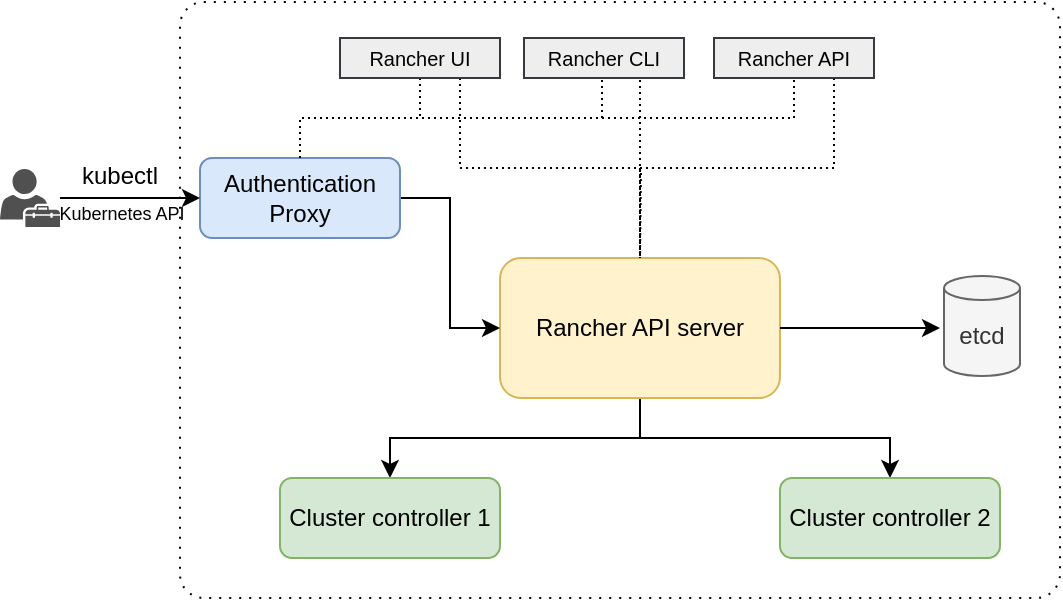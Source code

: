 <mxfile version="22.1.5" type="github">
  <diagram name="Page-1" id="ktSY6MVU8smwYJIqoYWo">
    <mxGraphModel dx="1114" dy="602" grid="1" gridSize="10" guides="1" tooltips="1" connect="1" arrows="1" fold="1" page="1" pageScale="1" pageWidth="850" pageHeight="1100" math="0" shadow="0">
      <root>
        <mxCell id="0" />
        <mxCell id="1" parent="0" />
        <mxCell id="kDmngPicLHdWZx2PWt0R-21" value="" style="whiteSpace=wrap;html=1;dashed=1;dashPattern=1 4;gradientColor=none;fillColor=default;rounded=1;glass=0;shadow=0;arcSize=4;" vertex="1" parent="1">
          <mxGeometry x="210" y="42" width="440" height="298" as="geometry" />
        </mxCell>
        <mxCell id="kDmngPicLHdWZx2PWt0R-19" style="edgeStyle=orthogonalEdgeStyle;rounded=0;orthogonalLoop=1;jettySize=auto;html=1;exitX=0.5;exitY=1;exitDx=0;exitDy=0;entryX=0.5;entryY=0;entryDx=0;entryDy=0;" edge="1" parent="1" source="kDmngPicLHdWZx2PWt0R-1" target="kDmngPicLHdWZx2PWt0R-3">
          <mxGeometry relative="1" as="geometry" />
        </mxCell>
        <mxCell id="kDmngPicLHdWZx2PWt0R-20" style="edgeStyle=orthogonalEdgeStyle;rounded=0;orthogonalLoop=1;jettySize=auto;html=1;exitX=0.5;exitY=1;exitDx=0;exitDy=0;" edge="1" parent="1" source="kDmngPicLHdWZx2PWt0R-1" target="kDmngPicLHdWZx2PWt0R-6">
          <mxGeometry relative="1" as="geometry" />
        </mxCell>
        <mxCell id="kDmngPicLHdWZx2PWt0R-1" value="Rancher API server" style="rounded=1;whiteSpace=wrap;html=1;fillColor=#fff2cc;strokeColor=#d6b656;" vertex="1" parent="1">
          <mxGeometry x="370" y="170" width="140" height="70" as="geometry" />
        </mxCell>
        <mxCell id="kDmngPicLHdWZx2PWt0R-8" style="edgeStyle=orthogonalEdgeStyle;rounded=0;orthogonalLoop=1;jettySize=auto;html=1;entryX=0;entryY=0.5;entryDx=0;entryDy=0;" edge="1" parent="1" source="kDmngPicLHdWZx2PWt0R-2" target="kDmngPicLHdWZx2PWt0R-1">
          <mxGeometry relative="1" as="geometry" />
        </mxCell>
        <mxCell id="kDmngPicLHdWZx2PWt0R-12" style="edgeStyle=orthogonalEdgeStyle;rounded=0;orthogonalLoop=1;jettySize=auto;html=1;exitX=0.5;exitY=0;exitDx=0;exitDy=0;entryX=0.5;entryY=1;entryDx=0;entryDy=0;dashed=1;dashPattern=1 2;endArrow=none;endFill=0;" edge="1" parent="1" source="kDmngPicLHdWZx2PWt0R-2" target="kDmngPicLHdWZx2PWt0R-9">
          <mxGeometry relative="1" as="geometry" />
        </mxCell>
        <mxCell id="kDmngPicLHdWZx2PWt0R-15" style="edgeStyle=orthogonalEdgeStyle;rounded=0;orthogonalLoop=1;jettySize=auto;html=1;exitX=0.5;exitY=0;exitDx=0;exitDy=0;entryX=0.5;entryY=1;entryDx=0;entryDy=0;dashed=1;dashPattern=1 2;endArrow=none;endFill=0;" edge="1" parent="1" source="kDmngPicLHdWZx2PWt0R-2" target="kDmngPicLHdWZx2PWt0R-11">
          <mxGeometry relative="1" as="geometry" />
        </mxCell>
        <mxCell id="kDmngPicLHdWZx2PWt0R-2" value="Authentication Proxy" style="rounded=1;whiteSpace=wrap;html=1;fillColor=#dae8fc;strokeColor=#6c8ebf;" vertex="1" parent="1">
          <mxGeometry x="220" y="120" width="100" height="40" as="geometry" />
        </mxCell>
        <mxCell id="kDmngPicLHdWZx2PWt0R-3" value="Cluster controller 1" style="rounded=1;whiteSpace=wrap;html=1;fillColor=#d5e8d4;strokeColor=#82b366;" vertex="1" parent="1">
          <mxGeometry x="260" y="280" width="110" height="40" as="geometry" />
        </mxCell>
        <mxCell id="kDmngPicLHdWZx2PWt0R-5" value="etcd" style="shape=cylinder3;whiteSpace=wrap;html=1;boundedLbl=1;backgroundOutline=1;size=6;fillColor=#f5f5f5;fontColor=#333333;strokeColor=#666666;" vertex="1" parent="1">
          <mxGeometry x="592" y="179" width="38" height="50" as="geometry" />
        </mxCell>
        <mxCell id="kDmngPicLHdWZx2PWt0R-6" value="Cluster controller 2" style="rounded=1;whiteSpace=wrap;html=1;fillColor=#d5e8d4;strokeColor=#82b366;" vertex="1" parent="1">
          <mxGeometry x="510" y="280" width="110" height="40" as="geometry" />
        </mxCell>
        <mxCell id="kDmngPicLHdWZx2PWt0R-7" value="" style="endArrow=classic;html=1;rounded=0;" edge="1" parent="1">
          <mxGeometry width="50" height="50" relative="1" as="geometry">
            <mxPoint x="510" y="205" as="sourcePoint" />
            <mxPoint x="590" y="205" as="targetPoint" />
          </mxGeometry>
        </mxCell>
        <mxCell id="kDmngPicLHdWZx2PWt0R-16" style="edgeStyle=orthogonalEdgeStyle;rounded=0;orthogonalLoop=1;jettySize=auto;html=1;exitX=0.75;exitY=1;exitDx=0;exitDy=0;entryX=0.5;entryY=0;entryDx=0;entryDy=0;dashed=1;dashPattern=1 2;endArrow=none;endFill=0;" edge="1" parent="1" source="kDmngPicLHdWZx2PWt0R-9" target="kDmngPicLHdWZx2PWt0R-1">
          <mxGeometry relative="1" as="geometry" />
        </mxCell>
        <mxCell id="kDmngPicLHdWZx2PWt0R-9" value="&lt;font style=&quot;font-size: 10px;&quot;&gt;Rancher UI&lt;/font&gt;" style="rounded=0;whiteSpace=wrap;html=1;fillColor=#eeeeee;strokeColor=#36393d;" vertex="1" parent="1">
          <mxGeometry x="290" y="60" width="80" height="20" as="geometry" />
        </mxCell>
        <mxCell id="kDmngPicLHdWZx2PWt0R-17" style="edgeStyle=orthogonalEdgeStyle;rounded=0;orthogonalLoop=1;jettySize=auto;html=1;exitX=0.75;exitY=1;exitDx=0;exitDy=0;entryX=0.5;entryY=0;entryDx=0;entryDy=0;dashed=1;dashPattern=1 2;endArrow=none;endFill=0;" edge="1" parent="1" source="kDmngPicLHdWZx2PWt0R-10" target="kDmngPicLHdWZx2PWt0R-1">
          <mxGeometry relative="1" as="geometry">
            <Array as="points">
              <mxPoint x="440" y="80" />
            </Array>
          </mxGeometry>
        </mxCell>
        <mxCell id="kDmngPicLHdWZx2PWt0R-10" value="&lt;font style=&quot;font-size: 10px;&quot;&gt;Rancher CLI&lt;/font&gt;" style="rounded=0;whiteSpace=wrap;html=1;fillColor=#eeeeee;strokeColor=#36393d;" vertex="1" parent="1">
          <mxGeometry x="382" y="60" width="80" height="20" as="geometry" />
        </mxCell>
        <mxCell id="kDmngPicLHdWZx2PWt0R-18" style="edgeStyle=orthogonalEdgeStyle;rounded=0;orthogonalLoop=1;jettySize=auto;html=1;exitX=0.75;exitY=1;exitDx=0;exitDy=0;dashed=1;dashPattern=1 2;endArrow=none;endFill=0;" edge="1" parent="1" source="kDmngPicLHdWZx2PWt0R-11">
          <mxGeometry relative="1" as="geometry">
            <mxPoint x="440" y="170" as="targetPoint" />
          </mxGeometry>
        </mxCell>
        <mxCell id="kDmngPicLHdWZx2PWt0R-11" value="&lt;font style=&quot;font-size: 10px;&quot;&gt;Rancher API&lt;/font&gt;" style="rounded=0;whiteSpace=wrap;html=1;fillColor=#eeeeee;strokeColor=#36393d;" vertex="1" parent="1">
          <mxGeometry x="477" y="60" width="80" height="20" as="geometry" />
        </mxCell>
        <mxCell id="kDmngPicLHdWZx2PWt0R-14" style="edgeStyle=orthogonalEdgeStyle;rounded=0;orthogonalLoop=1;jettySize=auto;html=1;exitX=0.5;exitY=0;exitDx=0;exitDy=0;dashed=1;dashPattern=1 2;endArrow=none;endFill=0;" edge="1" parent="1" source="kDmngPicLHdWZx2PWt0R-2">
          <mxGeometry relative="1" as="geometry">
            <mxPoint x="420" y="80" as="targetPoint" />
            <Array as="points">
              <mxPoint x="270" y="100" />
              <mxPoint x="421" y="100" />
            </Array>
          </mxGeometry>
        </mxCell>
        <mxCell id="kDmngPicLHdWZx2PWt0R-22" value="" style="endArrow=classic;html=1;rounded=0;" edge="1" parent="1">
          <mxGeometry width="50" height="50" relative="1" as="geometry">
            <mxPoint x="150" y="140" as="sourcePoint" />
            <mxPoint x="220" y="140" as="targetPoint" />
          </mxGeometry>
        </mxCell>
        <mxCell id="kDmngPicLHdWZx2PWt0R-23" value="" style="sketch=0;pointerEvents=1;shadow=0;dashed=0;html=1;strokeColor=none;fillColor=#505050;labelPosition=center;verticalLabelPosition=bottom;verticalAlign=top;outlineConnect=0;align=center;shape=mxgraph.office.users.tenant_admin;" vertex="1" parent="1">
          <mxGeometry x="120" y="125.5" width="30" height="29" as="geometry" />
        </mxCell>
        <mxCell id="kDmngPicLHdWZx2PWt0R-24" value="kubectl" style="text;html=1;strokeColor=none;fillColor=none;align=center;verticalAlign=middle;whiteSpace=wrap;rounded=0;" vertex="1" parent="1">
          <mxGeometry x="150" y="114" width="60" height="30" as="geometry" />
        </mxCell>
        <mxCell id="kDmngPicLHdWZx2PWt0R-26" value="&lt;font style=&quot;font-size: 9px;&quot;&gt;Kubernetes API&lt;/font&gt;" style="text;html=1;strokeColor=none;fillColor=none;align=center;verticalAlign=middle;whiteSpace=wrap;rounded=0;" vertex="1" parent="1">
          <mxGeometry x="146" y="132" width="70" height="30" as="geometry" />
        </mxCell>
      </root>
    </mxGraphModel>
  </diagram>
</mxfile>
